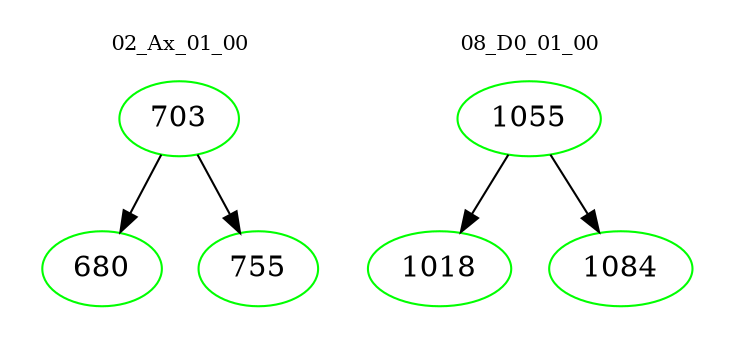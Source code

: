 digraph{
subgraph cluster_0 {
color = white
label = "02_Ax_01_00";
fontsize=10;
T0_703 [label="703", color="green"]
T0_703 -> T0_680 [color="black"]
T0_680 [label="680", color="green"]
T0_703 -> T0_755 [color="black"]
T0_755 [label="755", color="green"]
}
subgraph cluster_1 {
color = white
label = "08_D0_01_00";
fontsize=10;
T1_1055 [label="1055", color="green"]
T1_1055 -> T1_1018 [color="black"]
T1_1018 [label="1018", color="green"]
T1_1055 -> T1_1084 [color="black"]
T1_1084 [label="1084", color="green"]
}
}
